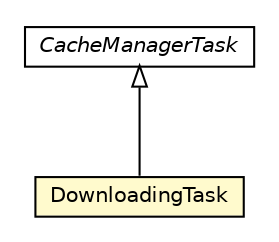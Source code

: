 #!/usr/local/bin/dot
#
# Class diagram 
# Generated by UMLGraph version R5_6-24-gf6e263 (http://www.umlgraph.org/)
#

digraph G {
	edge [fontname="Helvetica",fontsize=10,labelfontname="Helvetica",labelfontsize=10];
	node [fontname="Helvetica",fontsize=10,shape=plaintext];
	nodesep=0.25;
	ranksep=0.5;
	// org.osmdroid.tileprovider.cachemanager.CacheManager.CacheManagerTask
	c5684 [label=<<table title="org.osmdroid.tileprovider.cachemanager.CacheManager.CacheManagerTask" border="0" cellborder="1" cellspacing="0" cellpadding="2" port="p" href="./CacheManager.CacheManagerTask.html">
		<tr><td><table border="0" cellspacing="0" cellpadding="1">
<tr><td align="center" balign="center"><font face="Helvetica-Oblique"> CacheManagerTask </font></td></tr>
		</table></td></tr>
		</table>>, URL="./CacheManager.CacheManagerTask.html", fontname="Helvetica", fontcolor="black", fontsize=10.0];
	// org.osmdroid.tileprovider.cachemanager.CacheManager.DownloadingTask
	c5685 [label=<<table title="org.osmdroid.tileprovider.cachemanager.CacheManager.DownloadingTask" border="0" cellborder="1" cellspacing="0" cellpadding="2" port="p" bgcolor="lemonChiffon" href="./CacheManager.DownloadingTask.html">
		<tr><td><table border="0" cellspacing="0" cellpadding="1">
<tr><td align="center" balign="center"> DownloadingTask </td></tr>
		</table></td></tr>
		</table>>, URL="./CacheManager.DownloadingTask.html", fontname="Helvetica", fontcolor="black", fontsize=10.0];
	//org.osmdroid.tileprovider.cachemanager.CacheManager.DownloadingTask extends org.osmdroid.tileprovider.cachemanager.CacheManager.CacheManagerTask
	c5684:p -> c5685:p [dir=back,arrowtail=empty];
}

